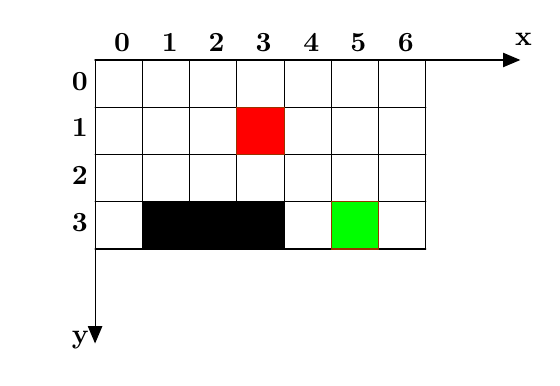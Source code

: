 \definecolor{qqffqq}{rgb}{0.,1.,0.}
\definecolor{zzttqq}{rgb}{0.6,0.2,0.}
\definecolor{ffqqqq}{rgb}{1.,0.,0.}
\begin{tikzpicture}[line cap=round,line join=round,>=triangle 45,x=0.6cm,y=0.6cm]
\clip(-3.841,-1.303) rectangle (6.243,5.684);
\fill[color=ffqqqq,fill=ffqqqq,fill opacity=1.0] (0.,4.) -- (1.,4.) -- (1.,3.) -- (0.,3.) -- cycle;
\fill[color=qqffqq,fill=qqffqq,fill opacity=1.0] (2.,2.) -- (3.,2.) -- (3.,1.) -- (2.,1.) -- cycle;
\fill[fill=black,fill opacity=1.0] (-2.,2.) -- (1.,2.) -- (1.,1.) -- (-2.,1.) -- cycle;
\draw (-3.,5.)-- (4.,5.);
\draw (4.,5.)-- (4.,1.);
\draw (4.,1.)-- (-3.,1.);
\draw (-3.,1.)-- (-3.,5.);
\draw (-2.,5.)-- (-2.,1.);
\draw (-1.,1.)-- (-1.,5.);
\draw (0.,5.)-- (0.,1.);
\draw (1.,1.)-- (1.,5.);
\draw (2.,5.)-- (2.,1.);
\draw (3.,1.)-- (3.,5.);
\draw (4.,4.)-- (-3.,4.);
\draw (-3.,3.)-- (4.,3.);
\draw (4.,2.)-- (-3.,2.);
\draw [->] (-3.,5.) -- (-3.,-1.);
\draw [->] (-3.,5.) -- (6.,5.);
\draw (5.682,5.77) node[anchor=north west] {$\mathbf{x}$};
\draw (-3.697,-0.525) node[anchor=north west] {$\mathbf{y}$};
\draw [color=zzttqq] (0.,4.)-- (1.,4.);
\draw [color=zzttqq] (1.,4.)-- (1.,3.);
\draw [color=zzttqq] (1.,3.)-- (0.,3.);
\draw [color=zzttqq] (0.,3.)-- (0.,4.);
\draw [color=zzttqq] (2.,2.)-- (3.,2.);
\draw [color=zzttqq] (3.,2.)-- (3.,1.);
\draw [color=zzttqq] (3.,1.)-- (2.,1.);
\draw [color=zzttqq] (2.,1.)-- (2.,2.);
\draw (-2.,2.)-- (1.,2.);
\draw (1.,2.)-- (1.,1.);
\draw (1.,1.)-- (-2.,1.);
\draw (-2.,1.)-- (-2.,2.);
\draw (-2.804,5.77) node[anchor=north west] {$\mathbf{0}$};
\draw (-1.795,5.77) node[anchor=north west] {$\mathbf{1}$};
\draw (-0.801,5.77) node[anchor=north west] {$\mathbf{2}$};
\draw (0.193,5.77) node[anchor=north west] {$\mathbf{3}$};
\draw (1.201,5.77) node[anchor=north west] {$\mathbf{4}$};
\draw (2.195,5.77) node[anchor=north west] {$\mathbf{5}$};
\draw (3.204,5.77) node[anchor=north west] {$\mathbf{6}$};
\draw (-3.697,4.949) node[anchor=north west] {$\mathbf{0}$};
\draw (-3.697,3.955) node[anchor=north west] {$\mathbf{1}$};
\draw (-3.697,2.946) node[anchor=north west] {$\mathbf{2}$};
\draw (-3.697,1.952) node[anchor=north west] {$\mathbf{3}$};
\end{tikzpicture}

